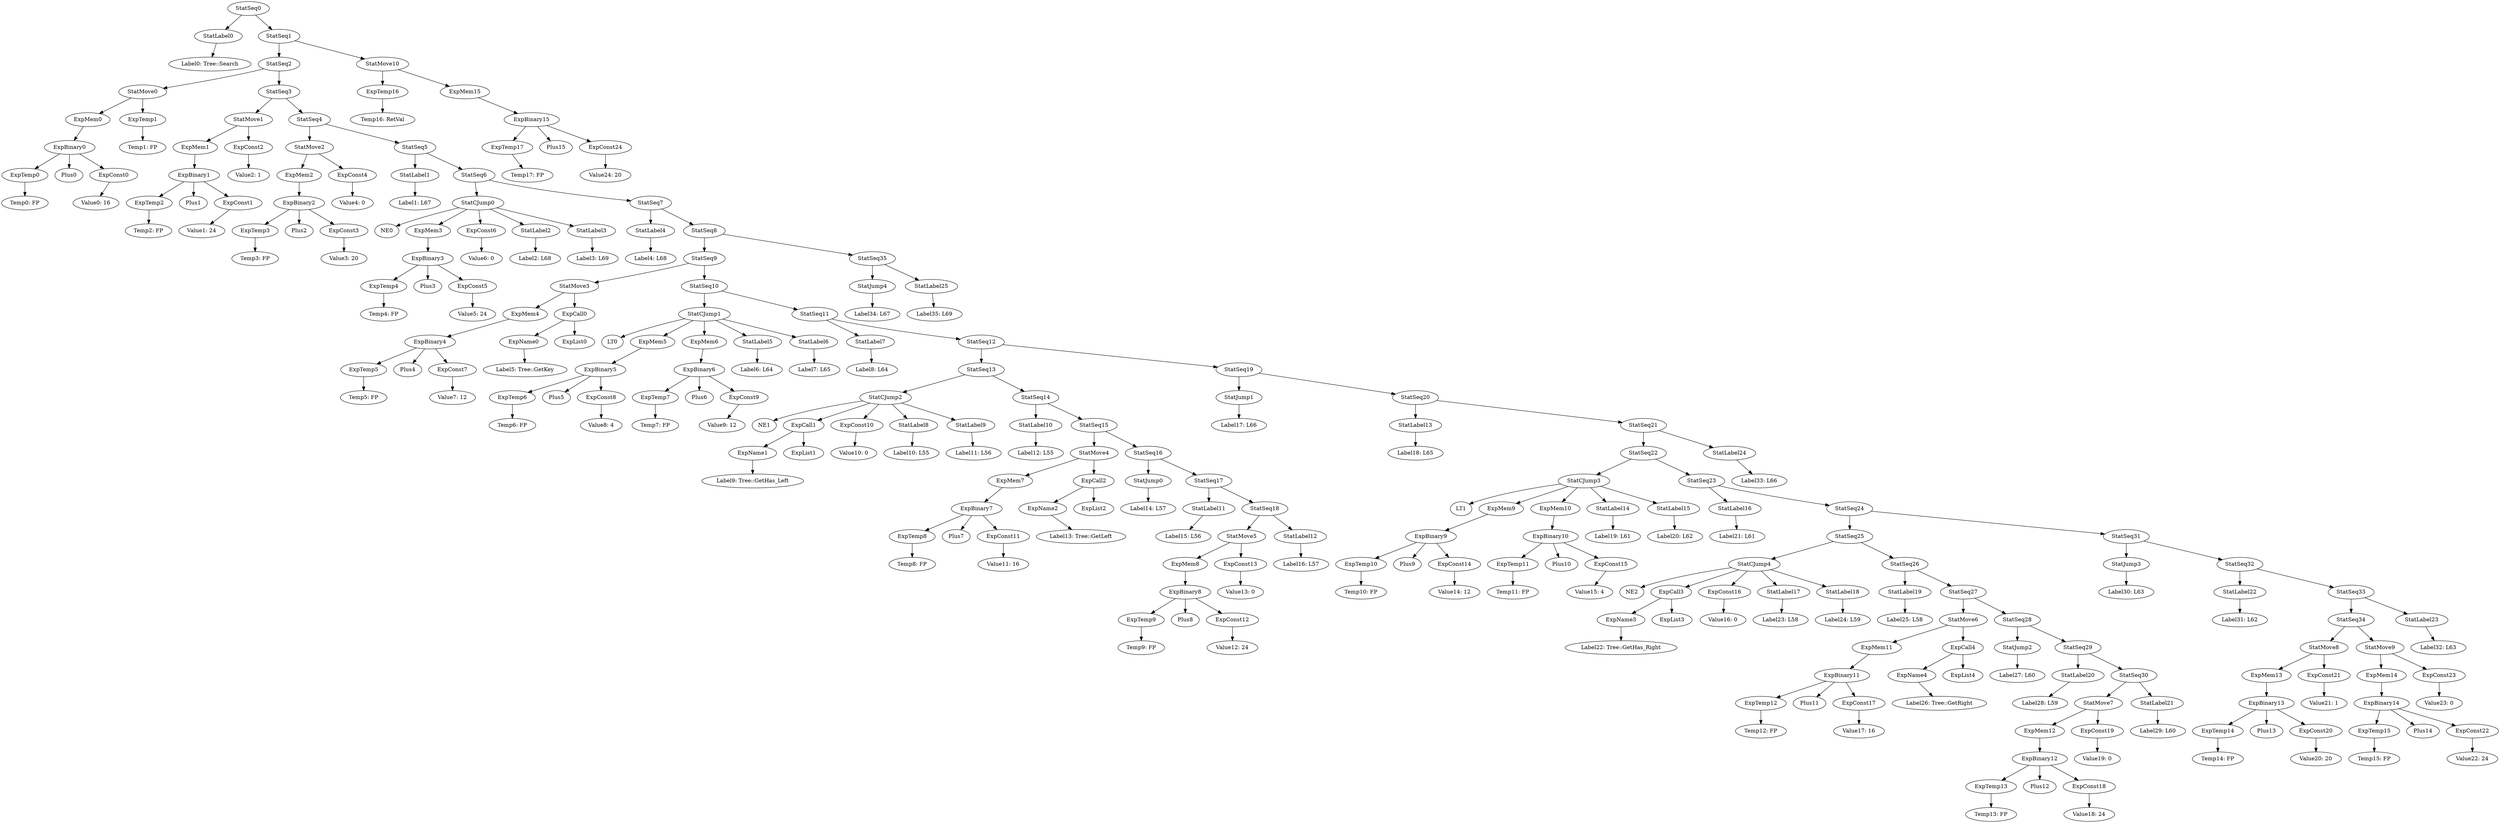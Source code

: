 digraph {
	ordering = out;
	StatMove10 -> ExpTemp16;
	StatMove10 -> ExpMem15;
	StatSeq35 -> StatJump4;
	StatSeq35 -> StatLabel25;
	StatJump4 -> "Label34: L67";
	StatSeq8 -> StatSeq9;
	StatSeq8 -> StatSeq35;
	StatSeq21 -> StatSeq22;
	StatSeq21 -> StatLabel24;
	StatMove9 -> ExpMem14;
	StatMove9 -> ExpConst23;
	ExpMem14 -> ExpBinary14;
	ExpTemp15 -> "Temp15: FP";
	ExpConst22 -> "Value22: 24";
	StatSeq34 -> StatMove8;
	StatSeq34 -> StatMove9;
	ExpConst21 -> "Value21: 1";
	ExpMem13 -> ExpBinary13;
	ExpConst20 -> "Value20: 20";
	StatSeq32 -> StatLabel22;
	StatSeq32 -> StatSeq33;
	StatSeq24 -> StatSeq25;
	StatSeq24 -> StatSeq31;
	StatLabel21 -> "Label29: L60";
	ExpTemp14 -> "Temp14: FP";
	ExpConst19 -> "Value19: 0";
	StatMove7 -> ExpMem12;
	StatMove7 -> ExpConst19;
	ExpMem12 -> ExpBinary12;
	ExpConst18 -> "Value18: 24";
	ExpBinary12 -> ExpTemp13;
	ExpBinary12 -> Plus12;
	ExpBinary12 -> ExpConst18;
	ExpTemp13 -> "Temp13: FP";
	StatSeq29 -> StatLabel20;
	StatSeq29 -> StatSeq30;
	StatSeq28 -> StatJump2;
	StatSeq28 -> StatSeq29;
	StatSeq27 -> StatMove6;
	StatSeq27 -> StatSeq28;
	ExpName4 -> "Label26: Tree::GetRight";
	ExpMem11 -> ExpBinary11;
	ExpConst17 -> "Value17: 16";
	StatMove6 -> ExpMem11;
	StatMove6 -> ExpCall4;
	StatSeq26 -> StatLabel19;
	StatSeq26 -> StatSeq27;
	StatLabel19 -> "Label25: L58";
	StatSeq25 -> StatCJump4;
	StatSeq25 -> StatSeq26;
	StatLabel17 -> "Label23: L58";
	ExpConst16 -> "Value16: 0";
	ExpName3 -> "Label22: Tree::GetHas_Right";
	StatSeq22 -> StatCJump3;
	StatSeq22 -> StatSeq23;
	StatLabel15 -> "Label20: L62";
	StatLabel14 -> "Label19: L61";
	ExpConst15 -> "Value15: 4";
	ExpBinary10 -> ExpTemp11;
	ExpBinary10 -> Plus10;
	ExpBinary10 -> ExpConst15;
	StatSeq31 -> StatJump3;
	StatSeq31 -> StatSeq32;
	ExpTemp11 -> "Temp11: FP";
	ExpTemp6 -> "Temp6: FP";
	ExpConst0 -> "Value0: 16";
	StatMove8 -> ExpMem13;
	StatMove8 -> ExpConst21;
	StatLabel7 -> "Label8: L64";
	ExpConst24 -> "Value24: 20";
	StatMove3 -> ExpMem4;
	StatMove3 -> ExpCall0;
	StatCJump3 -> LT1;
	StatCJump3 -> ExpMem9;
	StatCJump3 -> ExpMem10;
	StatCJump3 -> StatLabel14;
	StatCJump3 -> StatLabel15;
	ExpConst4 -> "Value4: 0";
	ExpName0 -> "Label5: Tree::GetKey";
	ExpConst8 -> "Value8: 4";
	ExpMem3 -> ExpBinary3;
	ExpConst2 -> "Value2: 1";
	ExpCall3 -> ExpName3;
	ExpCall3 -> ExpList3;
	StatCJump1 -> LT0;
	StatCJump1 -> ExpMem5;
	StatCJump1 -> ExpMem6;
	StatCJump1 -> StatLabel5;
	StatCJump1 -> StatLabel6;
	ExpConst6 -> "Value6: 0";
	ExpMem1 -> ExpBinary1;
	StatLabel23 -> "Label32: L63";
	StatSeq2 -> StatMove0;
	StatSeq2 -> StatSeq3;
	ExpMem0 -> ExpBinary0;
	StatLabel24 -> "Label33: L66";
	ExpBinary13 -> ExpTemp14;
	ExpBinary13 -> Plus13;
	ExpBinary13 -> ExpConst20;
	StatMove2 -> ExpMem2;
	StatMove2 -> ExpConst4;
	ExpName2 -> "Label13: Tree::GetLeft";
	ExpBinary2 -> ExpTemp3;
	ExpBinary2 -> Plus2;
	ExpBinary2 -> ExpConst3;
	ExpMem5 -> ExpBinary5;
	ExpTemp5 -> "Temp5: FP";
	ExpTemp4 -> "Temp4: FP";
	StatLabel5 -> "Label6: L64";
	ExpBinary4 -> ExpTemp5;
	ExpBinary4 -> Plus4;
	ExpBinary4 -> ExpConst7;
	ExpTemp1 -> "Temp1: FP";
	ExpConst5 -> "Value5: 24";
	StatSeq0 -> StatLabel0;
	StatSeq0 -> StatSeq1;
	StatSeq6 -> StatCJump0;
	StatSeq6 -> StatSeq7;
	StatLabel8 -> "Label10: L55";
	ExpTemp3 -> "Temp3: FP";
	StatSeq23 -> StatLabel16;
	StatSeq23 -> StatSeq24;
	StatLabel4 -> "Label4: L68";
	ExpBinary14 -> ExpTemp15;
	ExpBinary14 -> Plus14;
	ExpBinary14 -> ExpConst22;
	StatSeq5 -> StatLabel1;
	StatSeq5 -> StatSeq6;
	StatLabel25 -> "Label35: L69";
	StatLabel9 -> "Label11: L56";
	StatSeq30 -> StatMove7;
	StatSeq30 -> StatLabel21;
	StatLabel0 -> "Label0: Tree::Search";
	StatSeq17 -> StatLabel11;
	StatSeq17 -> StatSeq18;
	ExpTemp0 -> "Temp0: FP";
	ExpTemp7 -> "Temp7: FP";
	StatSeq9 -> StatMove3;
	StatSeq9 -> StatSeq10;
	ExpCall0 -> ExpName0;
	ExpCall0 -> ExpList0;
	StatLabel1 -> "Label1: L67";
	ExpTemp2 -> "Temp2: FP";
	StatLabel11 -> "Label15: L56";
	StatSeq1 -> StatSeq2;
	StatSeq1 -> StatMove10;
	StatLabel22 -> "Label31: L62";
	ExpMem2 -> ExpBinary2;
	StatMove0 -> ExpMem0;
	StatMove0 -> ExpTemp1;
	StatSeq3 -> StatMove1;
	StatSeq3 -> StatSeq4;
	StatLabel3 -> "Label3: L69";
	ExpBinary3 -> ExpTemp4;
	ExpBinary3 -> Plus3;
	ExpBinary3 -> ExpConst5;
	ExpMem7 -> ExpBinary7;
	StatSeq15 -> StatMove4;
	StatSeq15 -> StatSeq16;
	StatSeq33 -> StatSeq34;
	StatSeq33 -> StatLabel23;
	ExpBinary11 -> ExpTemp12;
	ExpBinary11 -> Plus11;
	ExpBinary11 -> ExpConst17;
	ExpMem4 -> ExpBinary4;
	ExpBinary0 -> ExpTemp0;
	ExpBinary0 -> Plus0;
	ExpBinary0 -> ExpConst0;
	ExpConst1 -> "Value1: 24";
	StatCJump0 -> NE0;
	StatCJump0 -> ExpMem3;
	StatCJump0 -> ExpConst6;
	StatCJump0 -> StatLabel2;
	StatCJump0 -> StatLabel3;
	StatMove1 -> ExpMem1;
	StatMove1 -> ExpConst2;
	ExpTemp17 -> "Temp17: FP";
	ExpMem9 -> ExpBinary9;
	StatSeq13 -> StatCJump2;
	StatSeq13 -> StatSeq14;
	ExpConst7 -> "Value7: 12";
	ExpConst3 -> "Value3: 20";
	ExpConst23 -> "Value23: 0";
	ExpTemp12 -> "Temp12: FP";
	StatLabel18 -> "Label24: L59";
	StatLabel6 -> "Label7: L65";
	ExpBinary5 -> ExpTemp6;
	ExpBinary5 -> Plus5;
	ExpBinary5 -> ExpConst8;
	ExpBinary6 -> ExpTemp7;
	ExpBinary6 -> Plus6;
	ExpBinary6 -> ExpConst9;
	StatLabel13 -> "Label18: L65";
	ExpMem6 -> ExpBinary6;
	ExpTemp16 -> "Temp16: RetVal";
	StatCJump2 -> NE1;
	StatCJump2 -> ExpCall1;
	StatCJump2 -> ExpConst10;
	StatCJump2 -> StatLabel8;
	StatCJump2 -> StatLabel9;
	StatSeq10 -> StatCJump1;
	StatSeq10 -> StatSeq11;
	ExpName1 -> "Label9: Tree::GetHas_Left";
	StatSeq14 -> StatLabel10;
	StatSeq14 -> StatSeq15;
	ExpCall1 -> ExpName1;
	ExpCall1 -> ExpList1;
	StatJump0 -> "Label14: L57";
	StatLabel16 -> "Label21: L61";
	ExpBinary1 -> ExpTemp2;
	ExpBinary1 -> Plus1;
	ExpBinary1 -> ExpConst1;
	ExpConst10 -> "Value10: 0";
	StatMove5 -> ExpMem8;
	StatMove5 -> ExpConst13;
	StatLabel2 -> "Label2: L68";
	ExpConst9 -> "Value9: 12";
	StatMove4 -> ExpMem7;
	StatMove4 -> ExpCall2;
	StatJump2 -> "Label27: L60";
	StatLabel10 -> "Label12: L55";
	ExpMem15 -> ExpBinary15;
	ExpTemp8 -> "Temp8: FP";
	ExpConst12 -> "Value12: 24";
	StatLabel12 -> "Label16: L57";
	ExpConst11 -> "Value11: 16";
	ExpBinary15 -> ExpTemp17;
	ExpBinary15 -> Plus15;
	ExpBinary15 -> ExpConst24;
	ExpCall2 -> ExpName2;
	ExpCall2 -> ExpList2;
	StatSeq7 -> StatLabel4;
	StatSeq7 -> StatSeq8;
	StatSeq16 -> StatJump0;
	StatSeq16 -> StatSeq17;
	StatJump3 -> "Label30: L63";
	ExpCall4 -> ExpName4;
	ExpCall4 -> ExpList4;
	ExpTemp9 -> "Temp9: FP";
	StatSeq19 -> StatJump1;
	StatSeq19 -> StatSeq20;
	StatSeq11 -> StatLabel7;
	StatSeq11 -> StatSeq12;
	StatSeq20 -> StatLabel13;
	StatSeq20 -> StatSeq21;
	StatCJump4 -> NE2;
	StatCJump4 -> ExpCall3;
	StatCJump4 -> ExpConst16;
	StatCJump4 -> StatLabel17;
	StatCJump4 -> StatLabel18;
	ExpBinary7 -> ExpTemp8;
	ExpBinary7 -> Plus7;
	ExpBinary7 -> ExpConst11;
	ExpBinary9 -> ExpTemp10;
	ExpBinary9 -> Plus9;
	ExpBinary9 -> ExpConst14;
	ExpBinary8 -> ExpTemp9;
	ExpBinary8 -> Plus8;
	ExpBinary8 -> ExpConst12;
	ExpMem8 -> ExpBinary8;
	ExpConst13 -> "Value13: 0";
	StatSeq18 -> StatMove5;
	StatSeq18 -> StatLabel12;
	StatSeq12 -> StatSeq13;
	StatSeq12 -> StatSeq19;
	StatSeq4 -> StatMove2;
	StatSeq4 -> StatSeq5;
	StatJump1 -> "Label17: L66";
	StatLabel20 -> "Label28: L59";
	ExpMem10 -> ExpBinary10;
	ExpTemp10 -> "Temp10: FP";
	ExpConst14 -> "Value14: 12";
}

